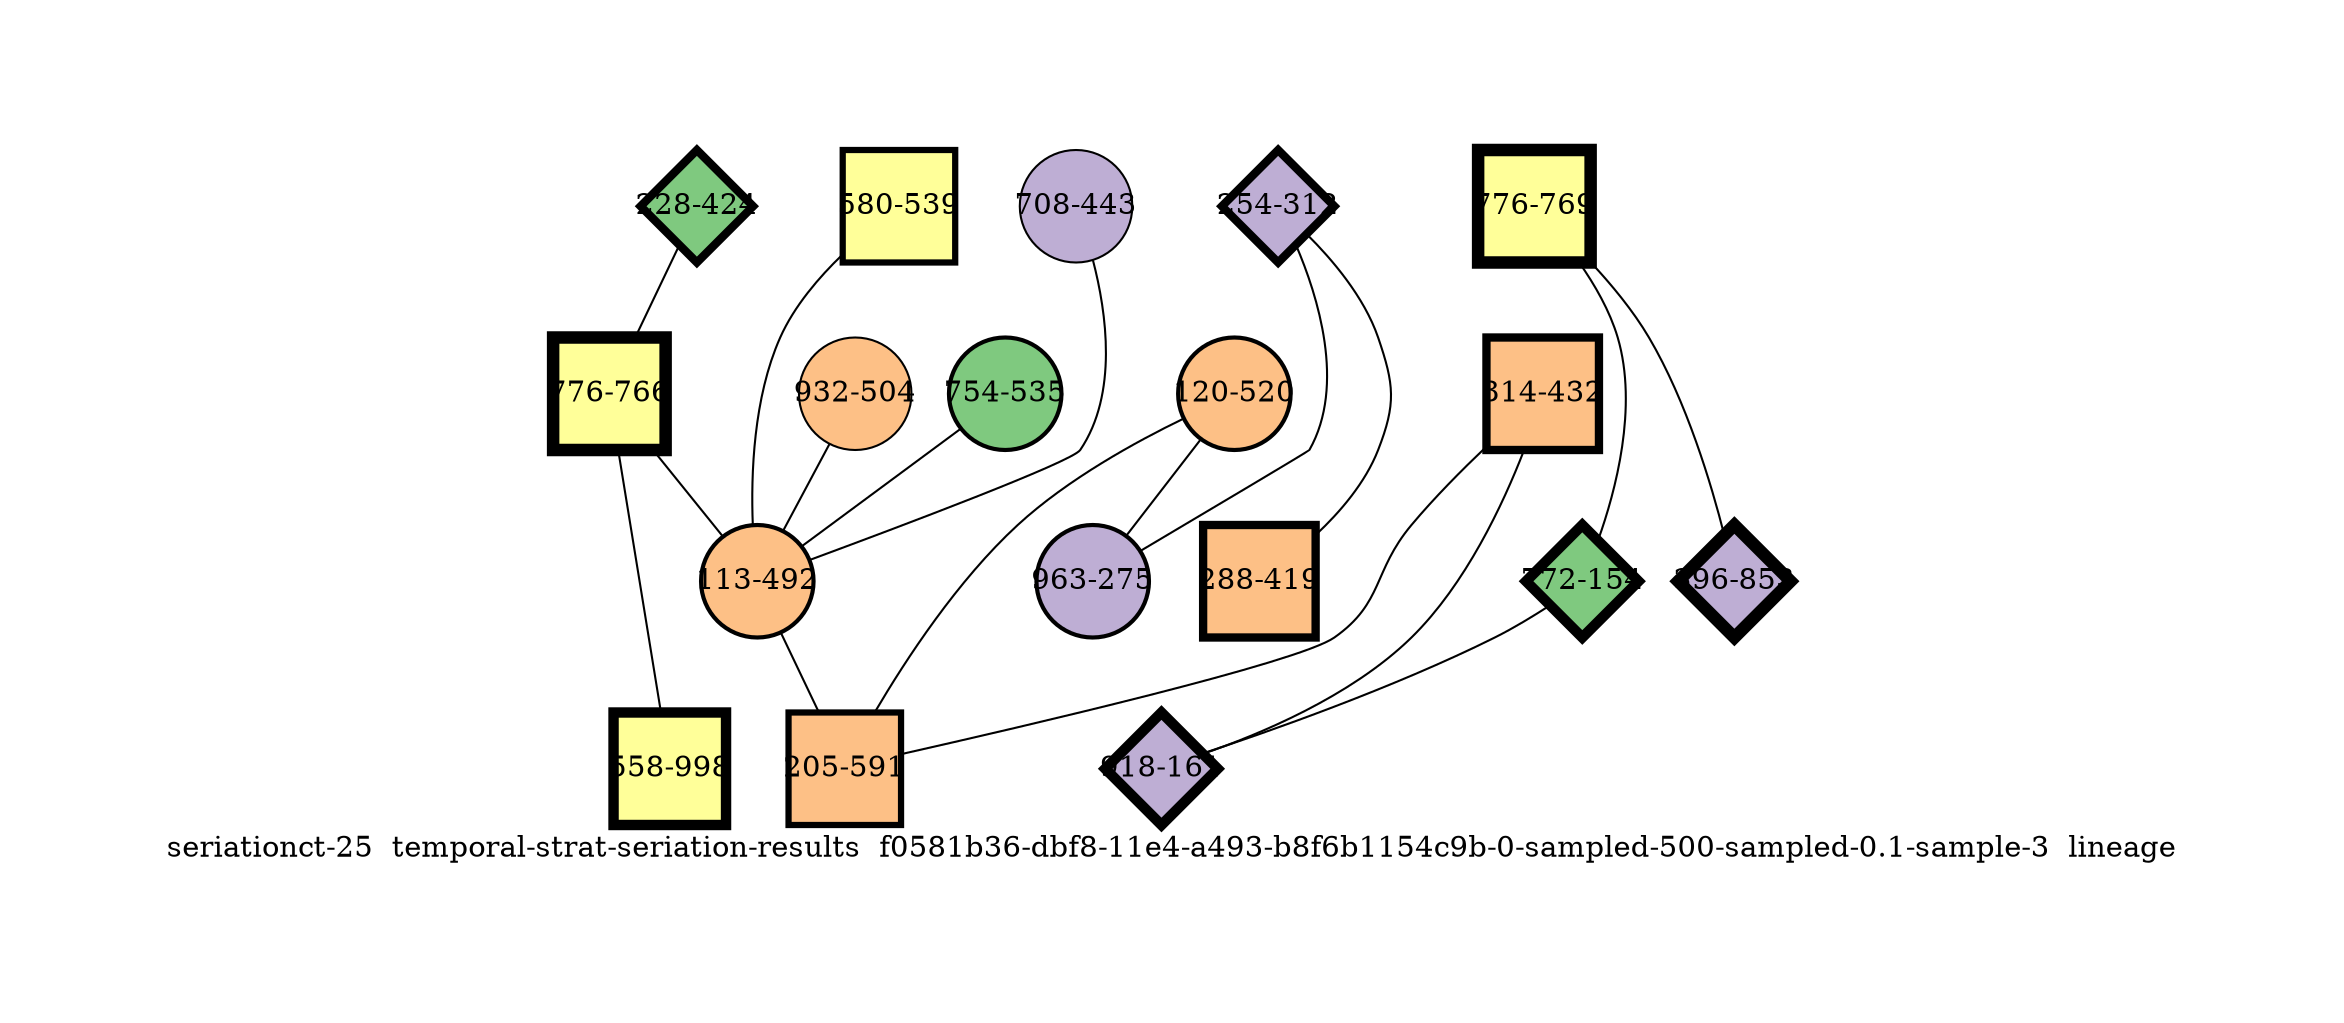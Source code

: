 strict graph "seriationct-25  temporal-strat-seriation-results  f0581b36-dbf8-11e4-a493-b8f6b1154c9b-0-sampled-500-sampled-0.1-sample-3  lineage" {
labelloc=b;
ratio=auto;
pad="1.0";
label="seriationct-25  temporal-strat-seriation-results  f0581b36-dbf8-11e4-a493-b8f6b1154c9b-0-sampled-500-sampled-0.1-sample-3  lineage";
node [width="0.75", style=filled, fixedsize=true, height="0.75", shape=circle, label=""];
0 [xCoordinate="424.0", appears_in_slice=4, yCoordinate="228.0", colorscheme=accent6, lineage_id=2, short_label="228-424", label="228-424", shape=diamond, cluster_id=0, fillcolor=1, size="500.0", id=0, penwidth="4.0"];
1 [xCoordinate="312.0", appears_in_slice=4, yCoordinate="254.0", colorscheme=accent6, lineage_id=2, short_label="254-312", label="254-312", shape=diamond, cluster_id=1, fillcolor=2, size="500.0", id=1, penwidth="4.0"];
2 [xCoordinate="769.0", appears_in_slice=6, yCoordinate="776.0", colorscheme=accent6, lineage_id=1, short_label="776-769", label="776-769", shape=square, cluster_id=3, fillcolor=4, size="500.0", id=2, penwidth="6.0"];
3 [xCoordinate="853.0", appears_in_slice=6, yCoordinate="396.0", colorscheme=accent6, lineage_id=2, short_label="396-853", label="396-853", shape=diamond, cluster_id=1, fillcolor=2, size="500.0", id=3, penwidth="6.0"];
4 [xCoordinate="766.0", appears_in_slice=6, yCoordinate="776.0", colorscheme=accent6, lineage_id=1, short_label="776-766", label="776-766", shape=square, cluster_id=3, fillcolor=4, size="500.0", id=4, penwidth="6.0"];
5 [xCoordinate="520.0", appears_in_slice=2, yCoordinate="120.0", colorscheme=accent6, lineage_id=0, short_label="120-520", label="120-520", shape=circle, cluster_id=2, fillcolor=3, size="500.0", id=5, penwidth="2.0"];
6 [xCoordinate="443.0", appears_in_slice=1, yCoordinate="708.0", colorscheme=accent6, lineage_id=0, short_label="708-443", label="708-443", shape=circle, cluster_id=1, fillcolor=2, size="500.0", id=17, penwidth="1.0"];
7 [xCoordinate="539.0", appears_in_slice=3, yCoordinate="580.0", colorscheme=accent6, lineage_id=1, short_label="580-539", label="580-539", shape=square, cluster_id=3, fillcolor=4, size="500.0", id=9, penwidth="3.0"];
8 [xCoordinate="998.0", appears_in_slice=5, yCoordinate="558.0", colorscheme=accent6, lineage_id=1, short_label="558-998", label="558-998", shape=square, cluster_id=3, fillcolor=4, size="500.0", id=8, penwidth="5.0"];
9 [xCoordinate="504.0", appears_in_slice=1, yCoordinate="932.0", colorscheme=accent6, lineage_id=0, short_label="932-504", label="932-504", shape=circle, cluster_id=2, fillcolor=3, size="500.0", id=7, penwidth="1.0"];
10 [xCoordinate="419.0", appears_in_slice=4, yCoordinate="288.0", colorscheme=accent6, lineage_id=1, short_label="288-419", label="288-419", shape=square, cluster_id=2, fillcolor=3, size="500.0", id=15, penwidth="4.0"];
11 [xCoordinate="535.0", appears_in_slice=2, yCoordinate="754.0", colorscheme=accent6, lineage_id=0, short_label="754-535", label="754-535", shape=circle, cluster_id=0, fillcolor=1, size="500.0", id=10, penwidth="2.0"];
12 [xCoordinate="432.0", appears_in_slice=4, yCoordinate="314.0", colorscheme=accent6, lineage_id=1, short_label="314-432", label="314-432", shape=square, cluster_id=2, fillcolor=3, size="500.0", id=11, penwidth="4.0"];
13 [xCoordinate="492.0", appears_in_slice=2, yCoordinate="113.0", colorscheme=accent6, lineage_id=0, short_label="113-492", label="113-492", shape=circle, cluster_id=2, fillcolor=3, size="500.0", id=12, penwidth="2.0"];
14 [xCoordinate="154.0", appears_in_slice=5, yCoordinate="772.0", colorscheme=accent6, lineage_id=2, short_label="772-154", label="772-154", shape=diamond, cluster_id=0, fillcolor=1, size="500.0", id=13, penwidth="5.0"];
15 [xCoordinate="275.0", appears_in_slice=2, yCoordinate="963.0", colorscheme=accent6, lineage_id=0, short_label="963-275", label="963-275", shape=circle, cluster_id=1, fillcolor=2, size="500.0", id=14, penwidth="2.0"];
16 [xCoordinate="591.0", appears_in_slice=3, yCoordinate="205.0", colorscheme=accent6, lineage_id=1, short_label="205-591", label="205-591", shape=square, cluster_id=2, fillcolor=3, size="500.0", id=16, penwidth="3.0"];
17 [xCoordinate="161.0", appears_in_slice=5, yCoordinate="918.0", colorscheme=accent6, lineage_id=2, short_label="918-161", label="918-161", shape=diamond, cluster_id=1, fillcolor=2, size="500.0", id=6, penwidth="5.0"];
0 -- 4  [inverseweight="1.59420102342", weight="0.627273465085"];
1 -- 10  [inverseweight="20.3447114693", weight="0.0491528229098"];
1 -- 15  [inverseweight="3.68244826915", weight="0.27155846516"];
2 -- 3  [inverseweight="13.5283445187", weight="0.0739188744503"];
2 -- 14  [inverseweight="1.94445104599", weight="0.514283968251"];
4 -- 8  [inverseweight="1.90071480317", weight="0.526117857519"];
4 -- 13  [inverseweight="1.68225298223", weight="0.594440913801"];
5 -- 16  [inverseweight="3.50379315741", weight="0.28540497543"];
5 -- 15  [inverseweight="23.312620206", weight="0.0428952211791"];
6 -- 13  [inverseweight="1.74761090131", weight="0.572209751752"];
7 -- 13  [inverseweight="1.79503419321", weight="0.557092451932"];
9 -- 13  [inverseweight="1.82181098738", weight="0.548904363255"];
11 -- 13  [inverseweight="1.71917766506", weight="0.581673447907"];
12 -- 16  [inverseweight="2.48054204774", weight="0.403137693599"];
12 -- 17  [inverseweight="2.59405335985", weight="0.385497081701"];
13 -- 16  [inverseweight="1.79233345161", weight="0.557931895485"];
14 -- 17  [inverseweight="28.0386077046", weight="0.0356651090003"];
}
